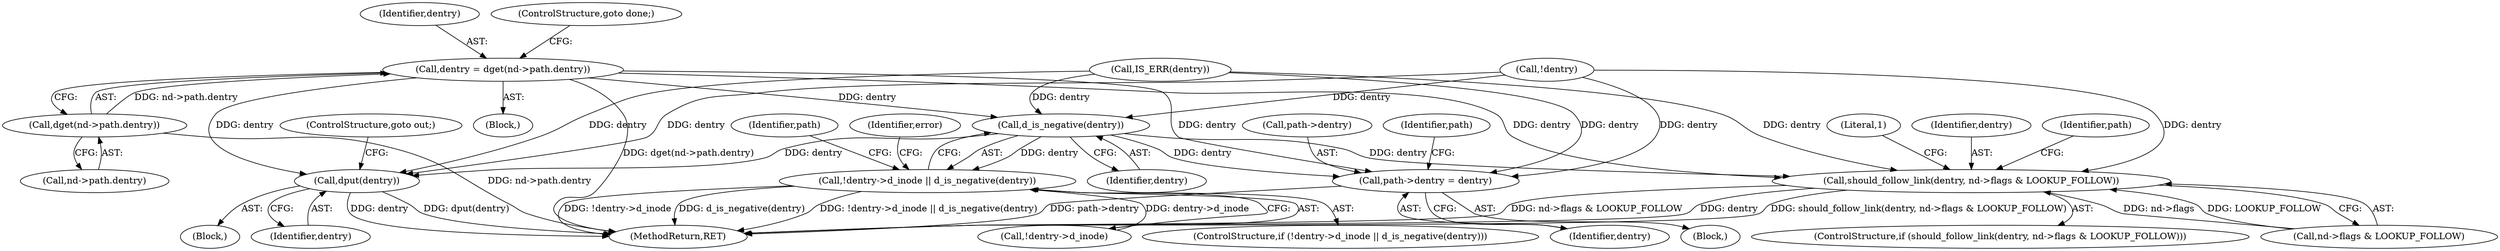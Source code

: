 digraph "0_linux_295dc39d941dc2ae53d5c170365af4c9d5c16212@pointer" {
"1000159" [label="(Call,dentry = dget(nd->path.dentry))"];
"1000161" [label="(Call,dget(nd->path.dentry))"];
"1000251" [label="(Call,d_is_negative(dentry))"];
"1000246" [label="(Call,!dentry->d_inode || d_is_negative(dentry))"];
"1000258" [label="(Call,dput(dentry))"];
"1000261" [label="(Call,path->dentry = dentry)"];
"1000277" [label="(Call,should_follow_link(dentry, nd->flags & LOOKUP_FOLLOW))"];
"1000296" [label="(MethodReturn,RET)"];
"1000226" [label="(Call,IS_ERR(dentry))"];
"1000162" [label="(Call,nd->path.dentry)"];
"1000161" [label="(Call,dget(nd->path.dentry))"];
"1000263" [label="(Identifier,path)"];
"1000105" [label="(Block,)"];
"1000184" [label="(Call,!dentry)"];
"1000251" [label="(Call,d_is_negative(dentry))"];
"1000255" [label="(Identifier,error)"];
"1000160" [label="(Identifier,dentry)"];
"1000159" [label="(Call,dentry = dget(nd->path.dentry))"];
"1000247" [label="(Call,!dentry->d_inode)"];
"1000246" [label="(Call,!dentry->d_inode || d_is_negative(dentry))"];
"1000285" [label="(Literal,1)"];
"1000253" [label="(Block,)"];
"1000278" [label="(Identifier,dentry)"];
"1000276" [label="(ControlStructure,if (should_follow_link(dentry, nd->flags & LOOKUP_FOLLOW)))"];
"1000260" [label="(ControlStructure,goto out;)"];
"1000258" [label="(Call,dput(dentry))"];
"1000245" [label="(ControlStructure,if (!dentry->d_inode || d_is_negative(dentry)))"];
"1000287" [label="(Identifier,path)"];
"1000167" [label="(ControlStructure,goto done;)"];
"1000262" [label="(Call,path->dentry)"];
"1000277" [label="(Call,should_follow_link(dentry, nd->flags & LOOKUP_FOLLOW))"];
"1000265" [label="(Identifier,dentry)"];
"1000279" [label="(Call,nd->flags & LOOKUP_FOLLOW)"];
"1000259" [label="(Identifier,dentry)"];
"1000148" [label="(Block,)"];
"1000268" [label="(Identifier,path)"];
"1000252" [label="(Identifier,dentry)"];
"1000261" [label="(Call,path->dentry = dentry)"];
"1000159" -> "1000148"  [label="AST: "];
"1000159" -> "1000161"  [label="CFG: "];
"1000160" -> "1000159"  [label="AST: "];
"1000161" -> "1000159"  [label="AST: "];
"1000167" -> "1000159"  [label="CFG: "];
"1000159" -> "1000296"  [label="DDG: dget(nd->path.dentry)"];
"1000161" -> "1000159"  [label="DDG: nd->path.dentry"];
"1000159" -> "1000251"  [label="DDG: dentry"];
"1000159" -> "1000258"  [label="DDG: dentry"];
"1000159" -> "1000261"  [label="DDG: dentry"];
"1000159" -> "1000277"  [label="DDG: dentry"];
"1000161" -> "1000162"  [label="CFG: "];
"1000162" -> "1000161"  [label="AST: "];
"1000161" -> "1000296"  [label="DDG: nd->path.dentry"];
"1000251" -> "1000246"  [label="AST: "];
"1000251" -> "1000252"  [label="CFG: "];
"1000252" -> "1000251"  [label="AST: "];
"1000246" -> "1000251"  [label="CFG: "];
"1000251" -> "1000246"  [label="DDG: dentry"];
"1000226" -> "1000251"  [label="DDG: dentry"];
"1000184" -> "1000251"  [label="DDG: dentry"];
"1000251" -> "1000258"  [label="DDG: dentry"];
"1000251" -> "1000261"  [label="DDG: dentry"];
"1000251" -> "1000277"  [label="DDG: dentry"];
"1000246" -> "1000245"  [label="AST: "];
"1000246" -> "1000247"  [label="CFG: "];
"1000247" -> "1000246"  [label="AST: "];
"1000255" -> "1000246"  [label="CFG: "];
"1000263" -> "1000246"  [label="CFG: "];
"1000246" -> "1000296"  [label="DDG: d_is_negative(dentry)"];
"1000246" -> "1000296"  [label="DDG: !dentry->d_inode || d_is_negative(dentry)"];
"1000246" -> "1000296"  [label="DDG: !dentry->d_inode"];
"1000247" -> "1000246"  [label="DDG: dentry->d_inode"];
"1000258" -> "1000253"  [label="AST: "];
"1000258" -> "1000259"  [label="CFG: "];
"1000259" -> "1000258"  [label="AST: "];
"1000260" -> "1000258"  [label="CFG: "];
"1000258" -> "1000296"  [label="DDG: dentry"];
"1000258" -> "1000296"  [label="DDG: dput(dentry)"];
"1000226" -> "1000258"  [label="DDG: dentry"];
"1000184" -> "1000258"  [label="DDG: dentry"];
"1000261" -> "1000105"  [label="AST: "];
"1000261" -> "1000265"  [label="CFG: "];
"1000262" -> "1000261"  [label="AST: "];
"1000265" -> "1000261"  [label="AST: "];
"1000268" -> "1000261"  [label="CFG: "];
"1000261" -> "1000296"  [label="DDG: path->dentry"];
"1000226" -> "1000261"  [label="DDG: dentry"];
"1000184" -> "1000261"  [label="DDG: dentry"];
"1000277" -> "1000276"  [label="AST: "];
"1000277" -> "1000279"  [label="CFG: "];
"1000278" -> "1000277"  [label="AST: "];
"1000279" -> "1000277"  [label="AST: "];
"1000285" -> "1000277"  [label="CFG: "];
"1000287" -> "1000277"  [label="CFG: "];
"1000277" -> "1000296"  [label="DDG: dentry"];
"1000277" -> "1000296"  [label="DDG: should_follow_link(dentry, nd->flags & LOOKUP_FOLLOW)"];
"1000277" -> "1000296"  [label="DDG: nd->flags & LOOKUP_FOLLOW"];
"1000226" -> "1000277"  [label="DDG: dentry"];
"1000184" -> "1000277"  [label="DDG: dentry"];
"1000279" -> "1000277"  [label="DDG: nd->flags"];
"1000279" -> "1000277"  [label="DDG: LOOKUP_FOLLOW"];
}
